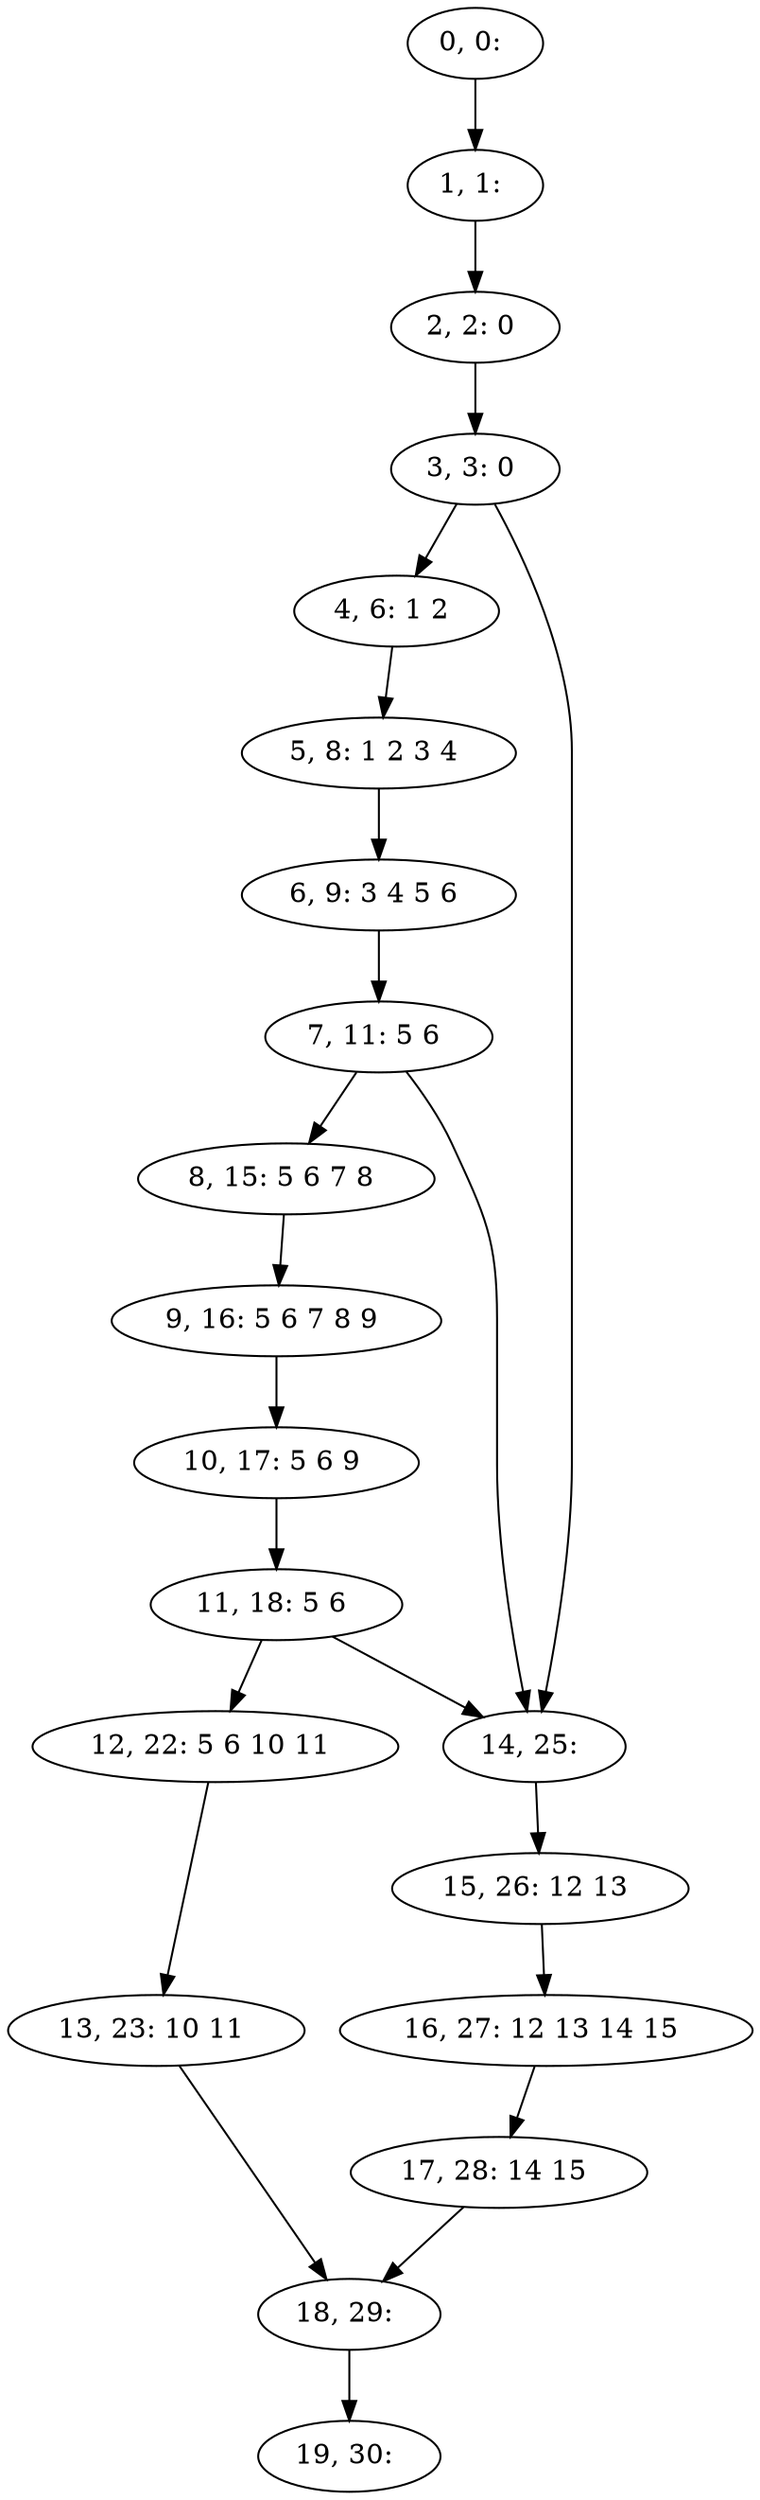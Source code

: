 digraph G {
0[label="0, 0: "];
1[label="1, 1: "];
2[label="2, 2: 0 "];
3[label="3, 3: 0 "];
4[label="4, 6: 1 2 "];
5[label="5, 8: 1 2 3 4 "];
6[label="6, 9: 3 4 5 6 "];
7[label="7, 11: 5 6 "];
8[label="8, 15: 5 6 7 8 "];
9[label="9, 16: 5 6 7 8 9 "];
10[label="10, 17: 5 6 9 "];
11[label="11, 18: 5 6 "];
12[label="12, 22: 5 6 10 11 "];
13[label="13, 23: 10 11 "];
14[label="14, 25: "];
15[label="15, 26: 12 13 "];
16[label="16, 27: 12 13 14 15 "];
17[label="17, 28: 14 15 "];
18[label="18, 29: "];
19[label="19, 30: "];
0->1 ;
1->2 ;
2->3 ;
3->4 ;
3->14 ;
4->5 ;
5->6 ;
6->7 ;
7->8 ;
7->14 ;
8->9 ;
9->10 ;
10->11 ;
11->12 ;
11->14 ;
12->13 ;
13->18 ;
14->15 ;
15->16 ;
16->17 ;
17->18 ;
18->19 ;
}
